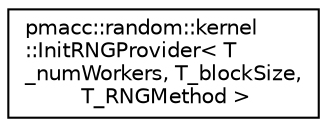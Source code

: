 digraph "Graphical Class Hierarchy"
{
 // LATEX_PDF_SIZE
  edge [fontname="Helvetica",fontsize="10",labelfontname="Helvetica",labelfontsize="10"];
  node [fontname="Helvetica",fontsize="10",shape=record];
  rankdir="LR";
  Node0 [label="pmacc::random::kernel\l::InitRNGProvider\< T\l_numWorkers, T_blockSize,\l T_RNGMethod \>",height=0.2,width=0.4,color="black", fillcolor="white", style="filled",URL="$structpmacc_1_1random_1_1kernel_1_1_init_r_n_g_provider.html",tooltip=" "];
}
